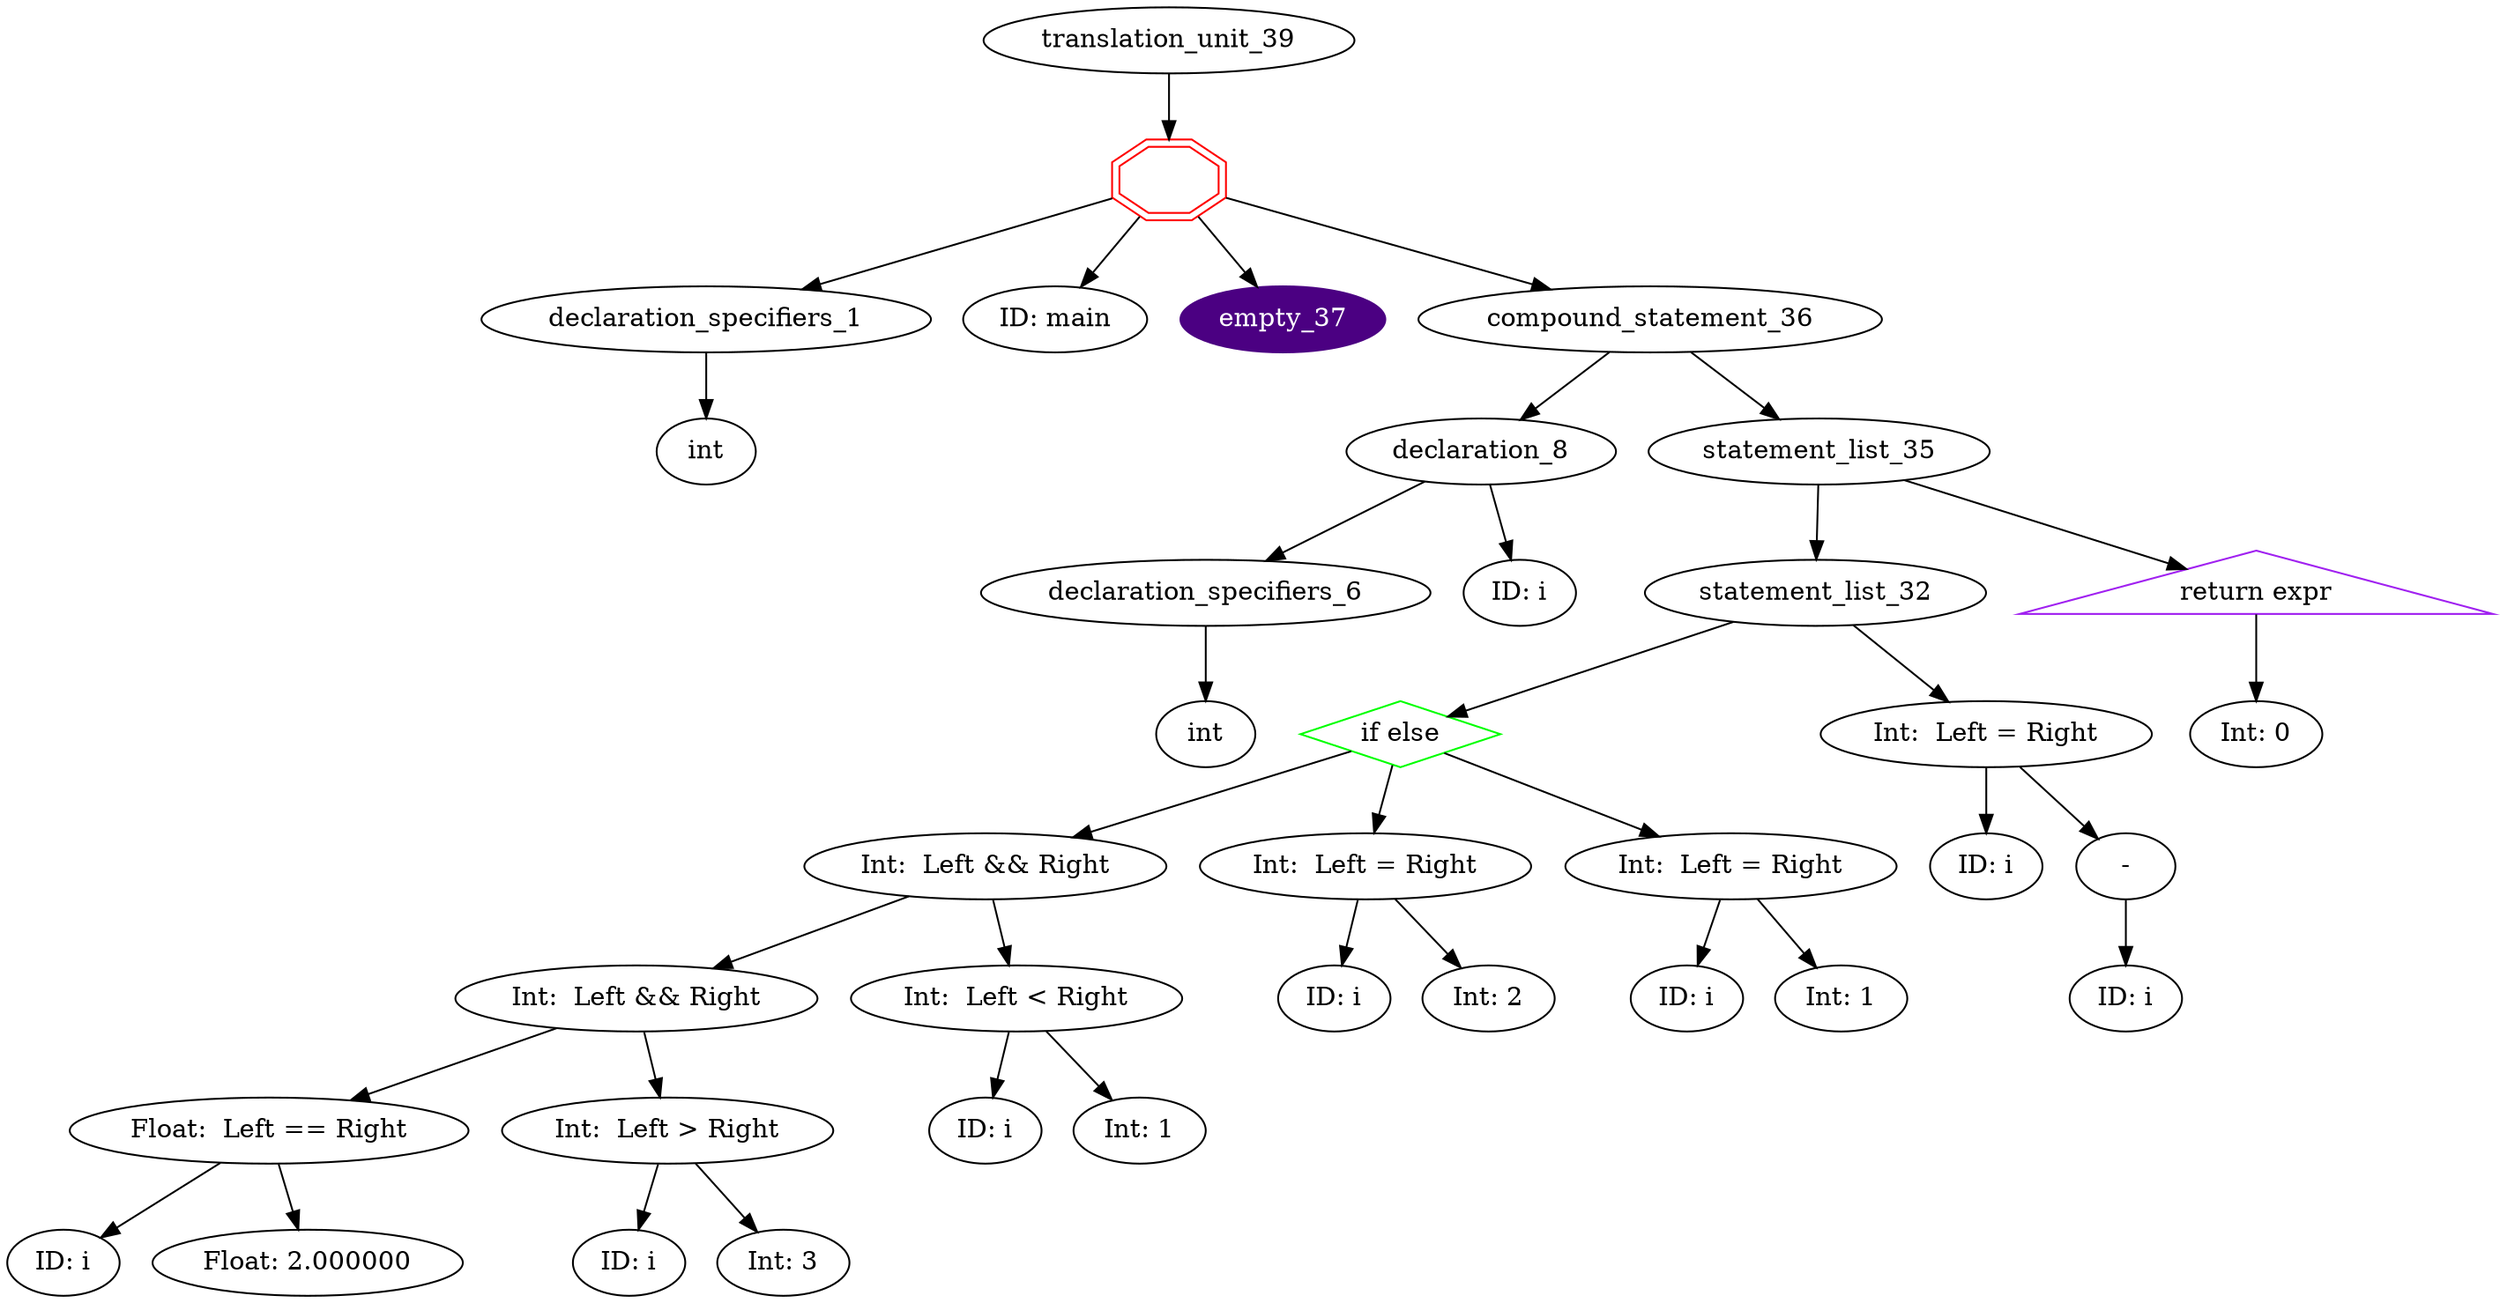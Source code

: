 digraph AST {
	translation_unit_39 -> function_definition_38;
	function_definition_38 [shape=doubleoctagon,color=red,label=""]
	function_definition_38 -> declaration_specifiers_1;
	declaration_specifiers_1 [label="declaration_specifiers_1"]
	declaration_specifiers_1 -> type_specifier_0;
	type_specifier_0 [label="int"]
	function_definition_38 -> identifier_2;
	identifier_2 [label="ID: main"]
	function_definition_38 -> empty_37;
	empty_37 [style=filled,color=indigo,fontcolor=white]
	function_definition_38 -> compound_statement_36;
	compound_statement_36 -> declaration_8;
	declaration_8 [label="declaration_8"]
	declaration_8 -> declaration_specifiers_6;
	declaration_specifiers_6 [label="declaration_specifiers_6"]
	declaration_specifiers_6 -> type_specifier_5;
	type_specifier_5 [label="int"]
	declaration_8 -> identifier_7;
	identifier_7 [label="ID: i"]
	compound_statement_36 -> statement_list_35;
	statement_list_35 -> statement_list_32;
	statement_list_32 -> selection_statement_27;
	selection_statement_27 [shape=diamond,color=green,label="if else"]
	selection_statement_27 -> conditional_expression_20;
	conditional_expression_20 [label="Int:  Left && Right"]
	conditional_expression_20 -> conditional_expression_16;
	conditional_expression_16 [label="Int:  Left && Right"]
	conditional_expression_16 -> equality_expression_11;
	equality_expression_11 [label="Float:  Left == Right"]
	equality_expression_11 -> identifier_9;
	identifier_9 [label="ID: i"]
	equality_expression_11 -> constant_10;
	constant_10 [label="Float: 2.000000"]
	conditional_expression_16 -> equality_expression_15;
	equality_expression_15 [label="Int:  Left > Right"]
	equality_expression_15 -> identifier_13;
	identifier_13 [label="ID: i"]
	equality_expression_15 -> constant_14;
	constant_14 [label="Int: 3"]
	conditional_expression_20 -> equality_expression_19;
	equality_expression_19 [label="Int:  Left < Right"]
	equality_expression_19 -> identifier_17;
	identifier_17 [label="ID: i"]
	equality_expression_19 -> constant_18;
	constant_18 [label="Int: 1"]
	selection_statement_27 -> assignment_expression_23;
	assignment_expression_23 [label="Int:  Left = Right"]
	assignment_expression_23 -> identifier_21;
	identifier_21 [label="ID: i"]
	assignment_expression_23 -> constant_22;
	constant_22 [label="Int: 2"]
	selection_statement_27 -> assignment_expression_26;
	assignment_expression_26 [label="Int:  Left = Right"]
	assignment_expression_26 -> identifier_24;
	identifier_24 [label="ID: i"]
	assignment_expression_26 -> constant_25;
	constant_25 [label="Int: 1"]
	statement_list_32 -> assignment_expression_31;
	assignment_expression_31 [label="Int:  Left = Right"]
	assignment_expression_31 -> identifier_28;
	identifier_28 [label="ID: i"]
	assignment_expression_31 -> unary_operator_29;
	unary_operator_29 [label="-"]
	unary_operator_29 -> identifier_30;
	identifier_30 [label="ID: i"]
	statement_list_35 -> jump_statement_34;
	jump_statement_34 [shape = triangle,color=purple,label="return expr"]
	jump_statement_34 -> constant_33;
	constant_33 [label="Int: 0"]
}
